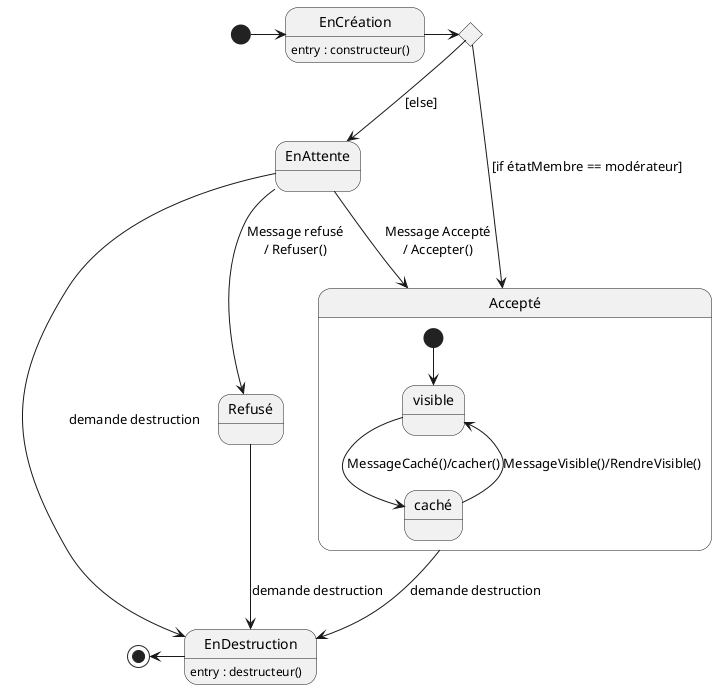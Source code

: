 @startuml

'Diagramme de machine à états (PlantUML)'

'Configuration charte graphique'

'États et transitions'
state EnCréation : entry : constructeur()
state EnDestruction : entry : destructeur()
state "EnAttente" as enAttente
state "Refusé" as Refusé

state Accepté {
    [*] --> visible
    visible --> caché : MessageCaché()/cacher()
    caché --> visible : MessageVisible()/RendreVisible()
}
state c <<choice>>

[*] -right-> EnCréation
EnCréation -right-> c
c --> Accepté : [if étatMembre == modérateur]
c --> enAttente : [else]
enAttente--> Accepté : Message Accepté\n/ Accepter()
enAttente--> EnDestruction : demande destruction
enAttente--> Refusé : Message refusé\n/ Refuser()
Accepté --> EnDestruction : demande destruction
Refusé --> EnDestruction : demande destruction
EnDestruction-left-> [*]

@enduml
